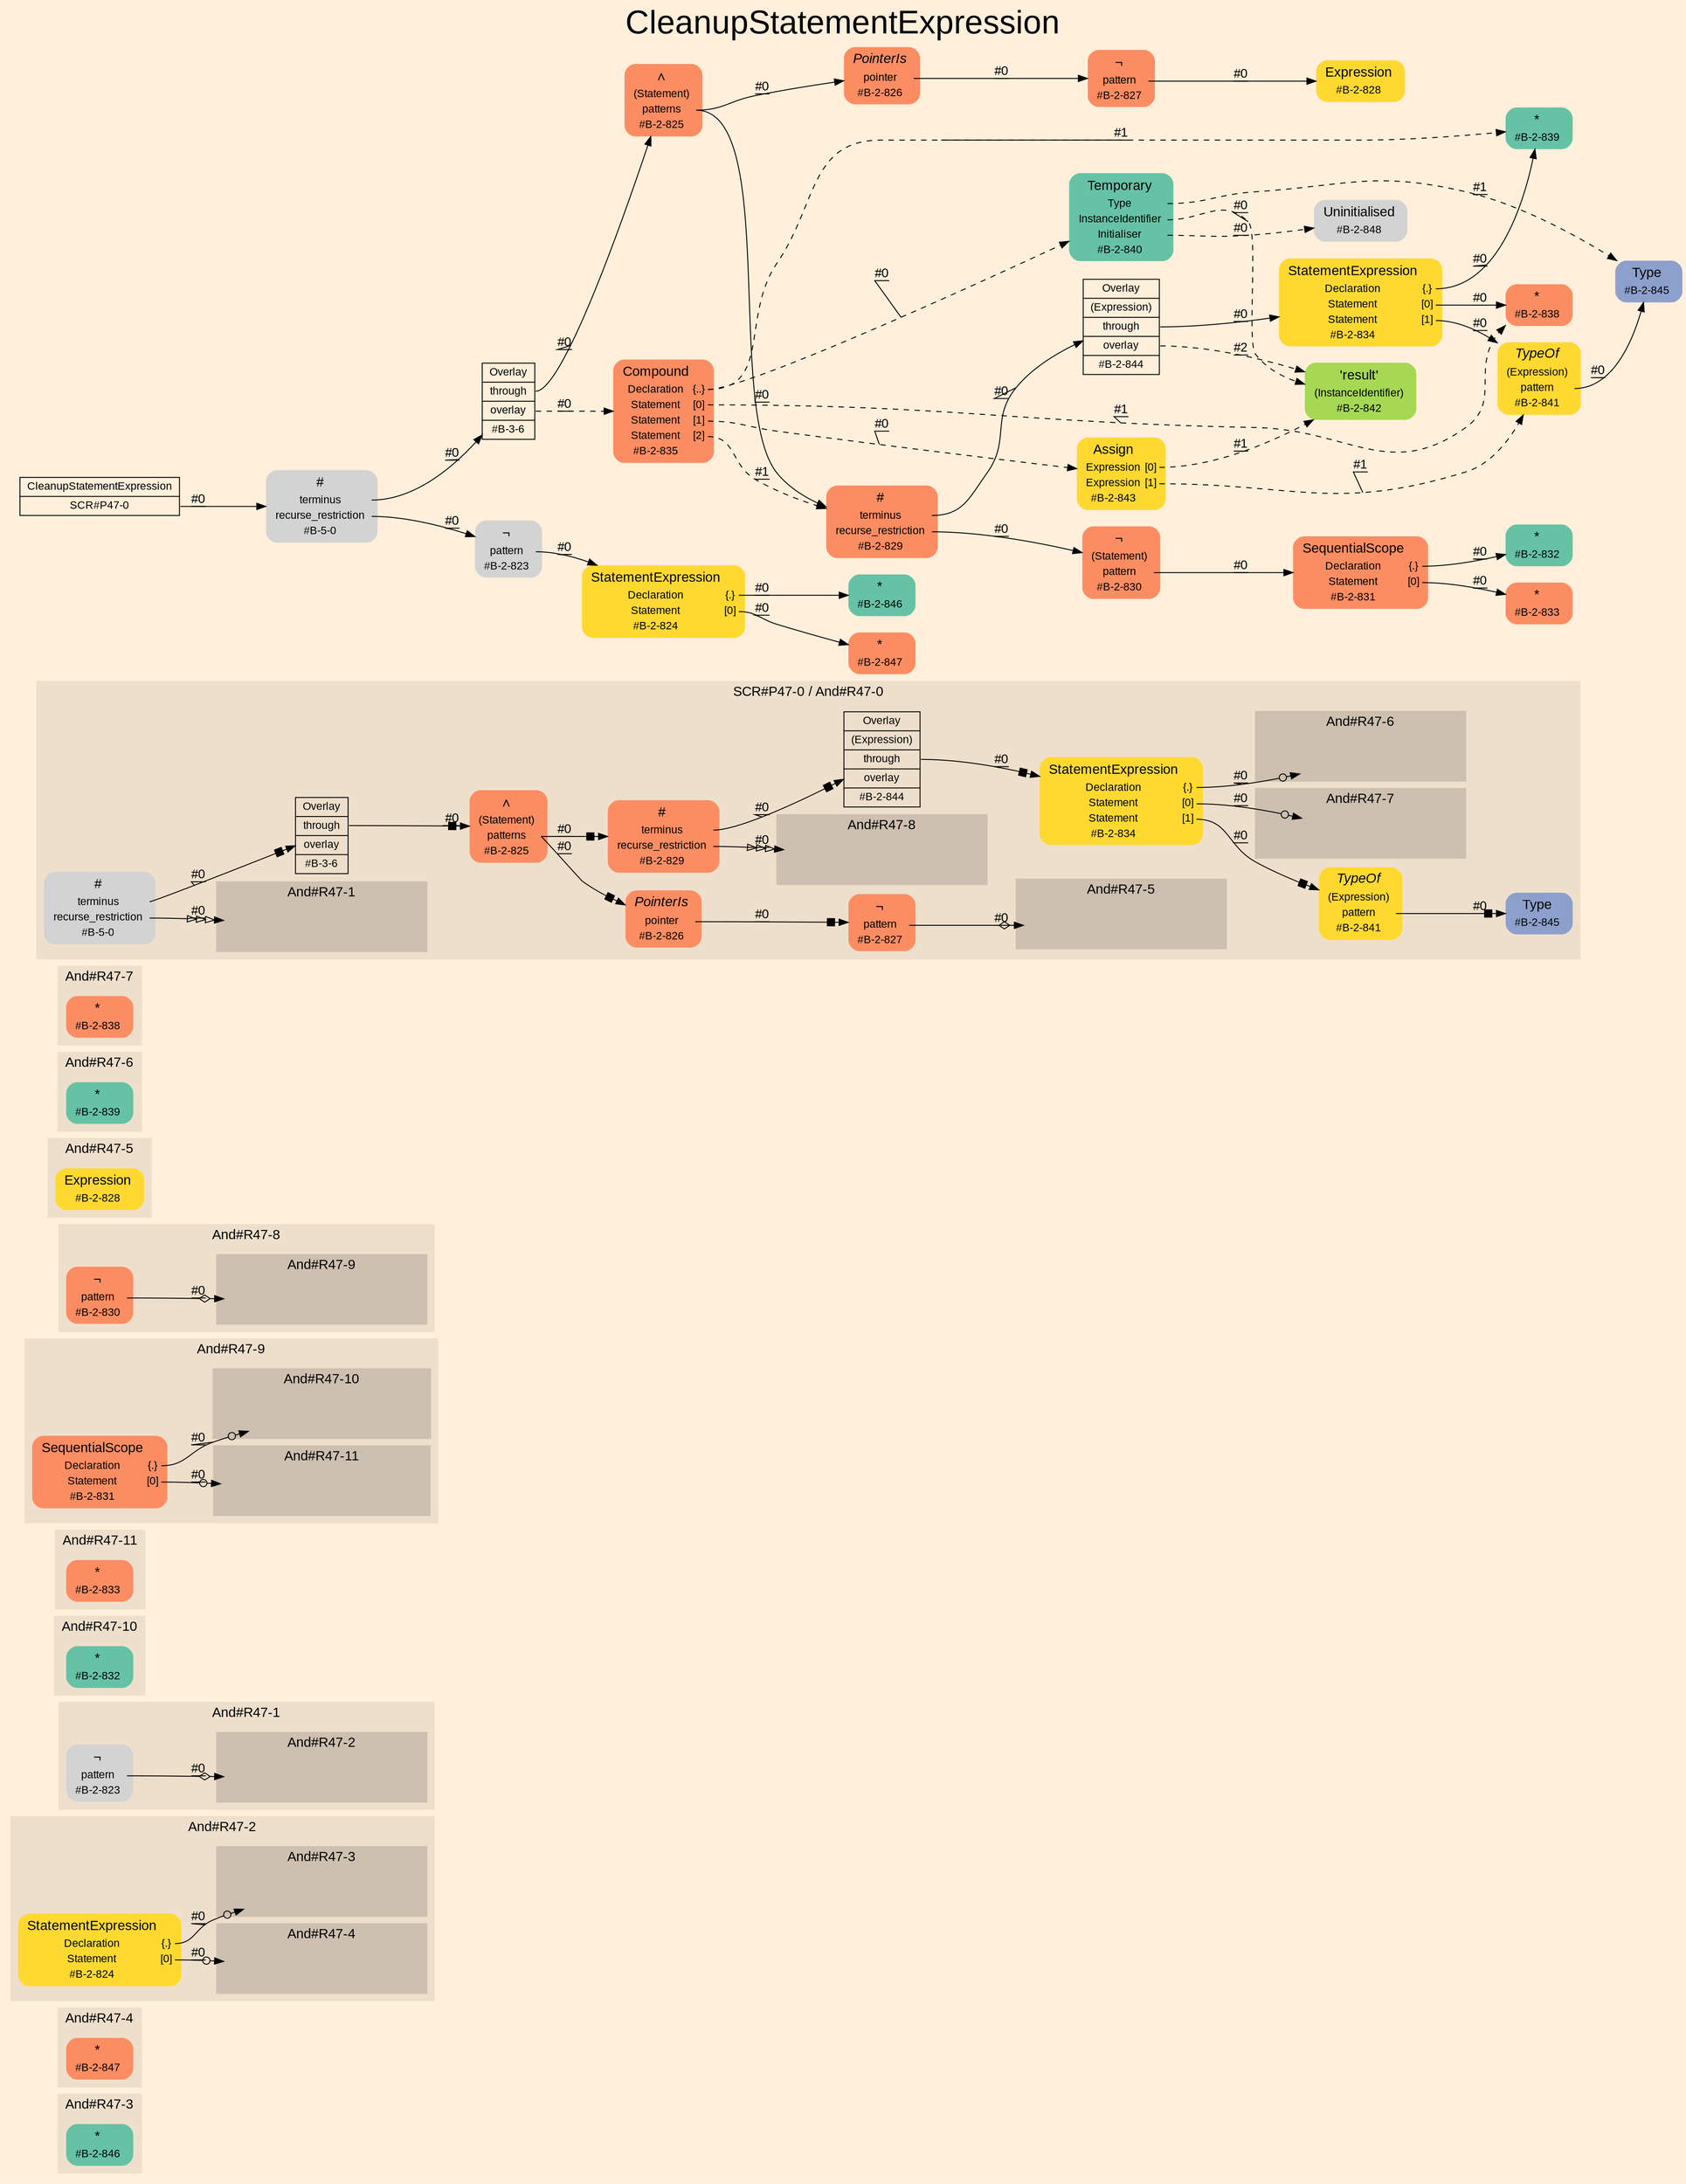 digraph "CleanupStatementExpression" {
label = "CleanupStatementExpression"
labelloc = t
fontsize = "36"
graph [
    rankdir = "LR"
    ranksep = 0.3
    bgcolor = antiquewhite1
    color = black
    fontcolor = black
    fontname = "Arial"
];
node [
    fontname = "Arial"
];
edge [
    fontname = "Arial"
];

// -------------------- figure And#R47-3 --------------------
// -------- region And#R47-3 ----------
subgraph "clusterAnd#R47-3" {
    label = "And#R47-3"
    style = "filled"
    color = antiquewhite2
    fontsize = "15"
    "And#R47-3/#B-2-846" [
        // -------- block And#R47-3/#B-2-846 ----------
        shape = "plaintext"
        fillcolor = "/set28/1"
        label = <<TABLE BORDER="0" CELLBORDER="0" CELLSPACING="0">
         <TR><TD><FONT POINT-SIZE="15.0">*</FONT></TD><TD></TD></TR>
         <TR><TD>#B-2-846</TD><TD PORT="port0"></TD></TR>
        </TABLE>>
        style = "rounded,filled"
        fontsize = "12"
    ];
    
}


// -------------------- figure And#R47-4 --------------------
// -------- region And#R47-4 ----------
subgraph "clusterAnd#R47-4" {
    label = "And#R47-4"
    style = "filled"
    color = antiquewhite2
    fontsize = "15"
    "And#R47-4/#B-2-847" [
        // -------- block And#R47-4/#B-2-847 ----------
        shape = "plaintext"
        fillcolor = "/set28/2"
        label = <<TABLE BORDER="0" CELLBORDER="0" CELLSPACING="0">
         <TR><TD><FONT POINT-SIZE="15.0">*</FONT></TD><TD></TD></TR>
         <TR><TD>#B-2-847</TD><TD PORT="port0"></TD></TR>
        </TABLE>>
        style = "rounded,filled"
        fontsize = "12"
    ];
    
}


// -------------------- figure And#R47-2 --------------------
// -------- region And#R47-2 ----------
subgraph "clusterAnd#R47-2" {
    label = "And#R47-2"
    style = "filled"
    color = antiquewhite2
    fontsize = "15"
    "And#R47-2/#B-2-824" [
        // -------- block And#R47-2/#B-2-824 ----------
        shape = "plaintext"
        fillcolor = "/set28/6"
        label = <<TABLE BORDER="0" CELLBORDER="0" CELLSPACING="0">
         <TR><TD><FONT POINT-SIZE="15.0">StatementExpression</FONT></TD><TD></TD></TR>
         <TR><TD>Declaration</TD><TD PORT="port0">{.}</TD></TR>
         <TR><TD>Statement</TD><TD PORT="port1">[0]</TD></TR>
         <TR><TD>#B-2-824</TD><TD PORT="port2"></TD></TR>
        </TABLE>>
        style = "rounded,filled"
        fontsize = "12"
    ];
    
    // -------- region And#R47-2/And#R47-3 ----------
    subgraph "clusterAnd#R47-2/And#R47-3" {
        label = "And#R47-3"
        style = "filled"
        color = antiquewhite3
        fontsize = "15"
        "And#R47-2/And#R47-3/#B-2-846" [
            // -------- block And#R47-2/And#R47-3/#B-2-846 ----------
            shape = none
            fillcolor = "/set28/1"
            style = "invisible"
        ];
        
    }
    
    // -------- region And#R47-2/And#R47-4 ----------
    subgraph "clusterAnd#R47-2/And#R47-4" {
        label = "And#R47-4"
        style = "filled"
        color = antiquewhite3
        fontsize = "15"
        "And#R47-2/And#R47-4/#B-2-847" [
            // -------- block And#R47-2/And#R47-4/#B-2-847 ----------
            shape = none
            fillcolor = "/set28/2"
            style = "invisible"
        ];
        
    }
    
}

"And#R47-2/#B-2-824":port0 -> "And#R47-2/And#R47-3/#B-2-846" [
    arrowhead="normalnoneodot"
    label = "#0"
    decorate = true
    color = black
    fontcolor = black
];

"And#R47-2/#B-2-824":port1 -> "And#R47-2/And#R47-4/#B-2-847" [
    arrowhead="normalnoneodot"
    label = "#0"
    decorate = true
    color = black
    fontcolor = black
];


// -------------------- figure And#R47-1 --------------------
// -------- region And#R47-1 ----------
subgraph "clusterAnd#R47-1" {
    label = "And#R47-1"
    style = "filled"
    color = antiquewhite2
    fontsize = "15"
    "And#R47-1/#B-2-823" [
        // -------- block And#R47-1/#B-2-823 ----------
        shape = "plaintext"
        label = <<TABLE BORDER="0" CELLBORDER="0" CELLSPACING="0">
         <TR><TD><FONT POINT-SIZE="15.0">¬</FONT></TD><TD></TD></TR>
         <TR><TD>pattern</TD><TD PORT="port0"></TD></TR>
         <TR><TD>#B-2-823</TD><TD PORT="port1"></TD></TR>
        </TABLE>>
        style = "rounded,filled"
        fontsize = "12"
    ];
    
    // -------- region And#R47-1/And#R47-2 ----------
    subgraph "clusterAnd#R47-1/And#R47-2" {
        label = "And#R47-2"
        style = "filled"
        color = antiquewhite3
        fontsize = "15"
        "And#R47-1/And#R47-2/#B-2-824" [
            // -------- block And#R47-1/And#R47-2/#B-2-824 ----------
            shape = none
            fillcolor = "/set28/6"
            style = "invisible"
        ];
        
    }
    
}

"And#R47-1/#B-2-823":port0 -> "And#R47-1/And#R47-2/#B-2-824" [
    arrowhead="normalnoneodiamond"
    label = "#0"
    decorate = true
    color = black
    fontcolor = black
];


// -------------------- figure And#R47-10 --------------------
// -------- region And#R47-10 ----------
subgraph "clusterAnd#R47-10" {
    label = "And#R47-10"
    style = "filled"
    color = antiquewhite2
    fontsize = "15"
    "And#R47-10/#B-2-832" [
        // -------- block And#R47-10/#B-2-832 ----------
        shape = "plaintext"
        fillcolor = "/set28/1"
        label = <<TABLE BORDER="0" CELLBORDER="0" CELLSPACING="0">
         <TR><TD><FONT POINT-SIZE="15.0">*</FONT></TD><TD></TD></TR>
         <TR><TD>#B-2-832</TD><TD PORT="port0"></TD></TR>
        </TABLE>>
        style = "rounded,filled"
        fontsize = "12"
    ];
    
}


// -------------------- figure And#R47-11 --------------------
// -------- region And#R47-11 ----------
subgraph "clusterAnd#R47-11" {
    label = "And#R47-11"
    style = "filled"
    color = antiquewhite2
    fontsize = "15"
    "And#R47-11/#B-2-833" [
        // -------- block And#R47-11/#B-2-833 ----------
        shape = "plaintext"
        fillcolor = "/set28/2"
        label = <<TABLE BORDER="0" CELLBORDER="0" CELLSPACING="0">
         <TR><TD><FONT POINT-SIZE="15.0">*</FONT></TD><TD></TD></TR>
         <TR><TD>#B-2-833</TD><TD PORT="port0"></TD></TR>
        </TABLE>>
        style = "rounded,filled"
        fontsize = "12"
    ];
    
}


// -------------------- figure And#R47-9 --------------------
// -------- region And#R47-9 ----------
subgraph "clusterAnd#R47-9" {
    label = "And#R47-9"
    style = "filled"
    color = antiquewhite2
    fontsize = "15"
    "And#R47-9/#B-2-831" [
        // -------- block And#R47-9/#B-2-831 ----------
        shape = "plaintext"
        fillcolor = "/set28/2"
        label = <<TABLE BORDER="0" CELLBORDER="0" CELLSPACING="0">
         <TR><TD><FONT POINT-SIZE="15.0">SequentialScope</FONT></TD><TD></TD></TR>
         <TR><TD>Declaration</TD><TD PORT="port0">{.}</TD></TR>
         <TR><TD>Statement</TD><TD PORT="port1">[0]</TD></TR>
         <TR><TD>#B-2-831</TD><TD PORT="port2"></TD></TR>
        </TABLE>>
        style = "rounded,filled"
        fontsize = "12"
    ];
    
    // -------- region And#R47-9/And#R47-10 ----------
    subgraph "clusterAnd#R47-9/And#R47-10" {
        label = "And#R47-10"
        style = "filled"
        color = antiquewhite3
        fontsize = "15"
        "And#R47-9/And#R47-10/#B-2-832" [
            // -------- block And#R47-9/And#R47-10/#B-2-832 ----------
            shape = none
            fillcolor = "/set28/1"
            style = "invisible"
        ];
        
    }
    
    // -------- region And#R47-9/And#R47-11 ----------
    subgraph "clusterAnd#R47-9/And#R47-11" {
        label = "And#R47-11"
        style = "filled"
        color = antiquewhite3
        fontsize = "15"
        "And#R47-9/And#R47-11/#B-2-833" [
            // -------- block And#R47-9/And#R47-11/#B-2-833 ----------
            shape = none
            fillcolor = "/set28/2"
            style = "invisible"
        ];
        
    }
    
}

"And#R47-9/#B-2-831":port0 -> "And#R47-9/And#R47-10/#B-2-832" [
    arrowhead="normalnoneodot"
    label = "#0"
    decorate = true
    color = black
    fontcolor = black
];

"And#R47-9/#B-2-831":port1 -> "And#R47-9/And#R47-11/#B-2-833" [
    arrowhead="normalnoneodot"
    label = "#0"
    decorate = true
    color = black
    fontcolor = black
];


// -------------------- figure And#R47-8 --------------------
// -------- region And#R47-8 ----------
subgraph "clusterAnd#R47-8" {
    label = "And#R47-8"
    style = "filled"
    color = antiquewhite2
    fontsize = "15"
    "And#R47-8/#B-2-830" [
        // -------- block And#R47-8/#B-2-830 ----------
        shape = "plaintext"
        fillcolor = "/set28/2"
        label = <<TABLE BORDER="0" CELLBORDER="0" CELLSPACING="0">
         <TR><TD><FONT POINT-SIZE="15.0">¬</FONT></TD><TD></TD></TR>
         <TR><TD>pattern</TD><TD PORT="port0"></TD></TR>
         <TR><TD>#B-2-830</TD><TD PORT="port1"></TD></TR>
        </TABLE>>
        style = "rounded,filled"
        fontsize = "12"
    ];
    
    // -------- region And#R47-8/And#R47-9 ----------
    subgraph "clusterAnd#R47-8/And#R47-9" {
        label = "And#R47-9"
        style = "filled"
        color = antiquewhite3
        fontsize = "15"
        "And#R47-8/And#R47-9/#B-2-831" [
            // -------- block And#R47-8/And#R47-9/#B-2-831 ----------
            shape = none
            fillcolor = "/set28/2"
            style = "invisible"
        ];
        
    }
    
}

"And#R47-8/#B-2-830":port0 -> "And#R47-8/And#R47-9/#B-2-831" [
    arrowhead="normalnoneodiamond"
    label = "#0"
    decorate = true
    color = black
    fontcolor = black
];


// -------------------- figure And#R47-5 --------------------
// -------- region And#R47-5 ----------
subgraph "clusterAnd#R47-5" {
    label = "And#R47-5"
    style = "filled"
    color = antiquewhite2
    fontsize = "15"
    "And#R47-5/#B-2-828" [
        // -------- block And#R47-5/#B-2-828 ----------
        shape = "plaintext"
        fillcolor = "/set28/6"
        label = <<TABLE BORDER="0" CELLBORDER="0" CELLSPACING="0">
         <TR><TD><FONT POINT-SIZE="15.0">Expression</FONT></TD><TD></TD></TR>
         <TR><TD>#B-2-828</TD><TD PORT="port0"></TD></TR>
        </TABLE>>
        style = "rounded,filled"
        fontsize = "12"
    ];
    
}


// -------------------- figure And#R47-6 --------------------
// -------- region And#R47-6 ----------
subgraph "clusterAnd#R47-6" {
    label = "And#R47-6"
    style = "filled"
    color = antiquewhite2
    fontsize = "15"
    "And#R47-6/#B-2-839" [
        // -------- block And#R47-6/#B-2-839 ----------
        shape = "plaintext"
        fillcolor = "/set28/1"
        label = <<TABLE BORDER="0" CELLBORDER="0" CELLSPACING="0">
         <TR><TD><FONT POINT-SIZE="15.0">*</FONT></TD><TD></TD></TR>
         <TR><TD>#B-2-839</TD><TD PORT="port0"></TD></TR>
        </TABLE>>
        style = "rounded,filled"
        fontsize = "12"
    ];
    
}


// -------------------- figure And#R47-7 --------------------
// -------- region And#R47-7 ----------
subgraph "clusterAnd#R47-7" {
    label = "And#R47-7"
    style = "filled"
    color = antiquewhite2
    fontsize = "15"
    "And#R47-7/#B-2-838" [
        // -------- block And#R47-7/#B-2-838 ----------
        shape = "plaintext"
        fillcolor = "/set28/2"
        label = <<TABLE BORDER="0" CELLBORDER="0" CELLSPACING="0">
         <TR><TD><FONT POINT-SIZE="15.0">*</FONT></TD><TD></TD></TR>
         <TR><TD>#B-2-838</TD><TD PORT="port0"></TD></TR>
        </TABLE>>
        style = "rounded,filled"
        fontsize = "12"
    ];
    
}


// -------------------- figure And#R47-0 --------------------
// -------- region And#R47-0 ----------
subgraph "clusterAnd#R47-0" {
    label = "SCR#P47-0 / And#R47-0"
    style = "filled"
    color = antiquewhite2
    fontsize = "15"
    "And#R47-0/#B-5-0" [
        // -------- block And#R47-0/#B-5-0 ----------
        shape = "plaintext"
        label = <<TABLE BORDER="0" CELLBORDER="0" CELLSPACING="0">
         <TR><TD><FONT POINT-SIZE="15.0">#</FONT></TD><TD></TD></TR>
         <TR><TD>terminus</TD><TD PORT="port0"></TD></TR>
         <TR><TD>recurse_restriction</TD><TD PORT="port1"></TD></TR>
         <TR><TD>#B-5-0</TD><TD PORT="port2"></TD></TR>
        </TABLE>>
        style = "rounded,filled"
        fontsize = "12"
    ];
    
    "And#R47-0/#B-3-6" [
        // -------- block And#R47-0/#B-3-6 ----------
        shape = "record"
        fillcolor = antiquewhite2
        label = "<fixed> Overlay | <port0> through | <port1> overlay | <port2> #B-3-6"
        style = "filled"
        fontsize = "12"
        color = black
        fontcolor = black
    ];
    
    "And#R47-0/#B-2-825" [
        // -------- block And#R47-0/#B-2-825 ----------
        shape = "plaintext"
        fillcolor = "/set28/2"
        label = <<TABLE BORDER="0" CELLBORDER="0" CELLSPACING="0">
         <TR><TD><FONT POINT-SIZE="15.0">∧</FONT></TD><TD></TD></TR>
         <TR><TD>(Statement)</TD><TD PORT="port0"></TD></TR>
         <TR><TD>patterns</TD><TD PORT="port1"></TD></TR>
         <TR><TD>#B-2-825</TD><TD PORT="port2"></TD></TR>
        </TABLE>>
        style = "rounded,filled"
        fontsize = "12"
    ];
    
    "And#R47-0/#B-2-826" [
        // -------- block And#R47-0/#B-2-826 ----------
        shape = "plaintext"
        fillcolor = "/set28/2"
        label = <<TABLE BORDER="0" CELLBORDER="0" CELLSPACING="0">
         <TR><TD><FONT POINT-SIZE="15.0"><I>PointerIs</I></FONT></TD><TD></TD></TR>
         <TR><TD>pointer</TD><TD PORT="port0"></TD></TR>
         <TR><TD>#B-2-826</TD><TD PORT="port1"></TD></TR>
        </TABLE>>
        style = "rounded,filled"
        fontsize = "12"
    ];
    
    "And#R47-0/#B-2-827" [
        // -------- block And#R47-0/#B-2-827 ----------
        shape = "plaintext"
        fillcolor = "/set28/2"
        label = <<TABLE BORDER="0" CELLBORDER="0" CELLSPACING="0">
         <TR><TD><FONT POINT-SIZE="15.0">¬</FONT></TD><TD></TD></TR>
         <TR><TD>pattern</TD><TD PORT="port0"></TD></TR>
         <TR><TD>#B-2-827</TD><TD PORT="port1"></TD></TR>
        </TABLE>>
        style = "rounded,filled"
        fontsize = "12"
    ];
    
    "And#R47-0/#B-2-829" [
        // -------- block And#R47-0/#B-2-829 ----------
        shape = "plaintext"
        fillcolor = "/set28/2"
        label = <<TABLE BORDER="0" CELLBORDER="0" CELLSPACING="0">
         <TR><TD><FONT POINT-SIZE="15.0">#</FONT></TD><TD></TD></TR>
         <TR><TD>terminus</TD><TD PORT="port0"></TD></TR>
         <TR><TD>recurse_restriction</TD><TD PORT="port1"></TD></TR>
         <TR><TD>#B-2-829</TD><TD PORT="port2"></TD></TR>
        </TABLE>>
        style = "rounded,filled"
        fontsize = "12"
    ];
    
    "And#R47-0/#B-2-834" [
        // -------- block And#R47-0/#B-2-834 ----------
        shape = "plaintext"
        fillcolor = "/set28/6"
        label = <<TABLE BORDER="0" CELLBORDER="0" CELLSPACING="0">
         <TR><TD><FONT POINT-SIZE="15.0">StatementExpression</FONT></TD><TD></TD></TR>
         <TR><TD>Declaration</TD><TD PORT="port0">{.}</TD></TR>
         <TR><TD>Statement</TD><TD PORT="port1">[0]</TD></TR>
         <TR><TD>Statement</TD><TD PORT="port2">[1]</TD></TR>
         <TR><TD>#B-2-834</TD><TD PORT="port3"></TD></TR>
        </TABLE>>
        style = "rounded,filled"
        fontsize = "12"
    ];
    
    "And#R47-0/#B-2-841" [
        // -------- block And#R47-0/#B-2-841 ----------
        shape = "plaintext"
        fillcolor = "/set28/6"
        label = <<TABLE BORDER="0" CELLBORDER="0" CELLSPACING="0">
         <TR><TD><FONT POINT-SIZE="15.0"><I>TypeOf</I></FONT></TD><TD></TD></TR>
         <TR><TD>(Expression)</TD><TD PORT="port0"></TD></TR>
         <TR><TD>pattern</TD><TD PORT="port1"></TD></TR>
         <TR><TD>#B-2-841</TD><TD PORT="port2"></TD></TR>
        </TABLE>>
        style = "rounded,filled"
        fontsize = "12"
    ];
    
    "And#R47-0/#B-2-844" [
        // -------- block And#R47-0/#B-2-844 ----------
        shape = "record"
        fillcolor = antiquewhite2
        label = "<fixed> Overlay | <port0> (Expression) | <port1> through | <port2> overlay | <port3> #B-2-844"
        style = "filled"
        fontsize = "12"
        color = black
        fontcolor = black
    ];
    
    "And#R47-0/#B-2-845" [
        // -------- block And#R47-0/#B-2-845 ----------
        shape = "plaintext"
        fillcolor = "/set28/3"
        label = <<TABLE BORDER="0" CELLBORDER="0" CELLSPACING="0">
         <TR><TD><FONT POINT-SIZE="15.0">Type</FONT></TD><TD></TD></TR>
         <TR><TD>#B-2-845</TD><TD PORT="port0"></TD></TR>
        </TABLE>>
        style = "rounded,filled"
        fontsize = "12"
    ];
    
    // -------- region And#R47-0/And#R47-1 ----------
    subgraph "clusterAnd#R47-0/And#R47-1" {
        label = "And#R47-1"
        style = "filled"
        color = antiquewhite3
        fontsize = "15"
        "And#R47-0/And#R47-1/#B-2-823" [
            // -------- block And#R47-0/And#R47-1/#B-2-823 ----------
            shape = none
            style = "invisible"
        ];
        
    }
    
    // -------- region And#R47-0/And#R47-5 ----------
    subgraph "clusterAnd#R47-0/And#R47-5" {
        label = "And#R47-5"
        style = "filled"
        color = antiquewhite3
        fontsize = "15"
        "And#R47-0/And#R47-5/#B-2-828" [
            // -------- block And#R47-0/And#R47-5/#B-2-828 ----------
            shape = none
            fillcolor = "/set28/6"
            style = "invisible"
        ];
        
    }
    
    // -------- region And#R47-0/And#R47-6 ----------
    subgraph "clusterAnd#R47-0/And#R47-6" {
        label = "And#R47-6"
        style = "filled"
        color = antiquewhite3
        fontsize = "15"
        "And#R47-0/And#R47-6/#B-2-839" [
            // -------- block And#R47-0/And#R47-6/#B-2-839 ----------
            shape = none
            fillcolor = "/set28/1"
            style = "invisible"
        ];
        
    }
    
    // -------- region And#R47-0/And#R47-7 ----------
    subgraph "clusterAnd#R47-0/And#R47-7" {
        label = "And#R47-7"
        style = "filled"
        color = antiquewhite3
        fontsize = "15"
        "And#R47-0/And#R47-7/#B-2-838" [
            // -------- block And#R47-0/And#R47-7/#B-2-838 ----------
            shape = none
            fillcolor = "/set28/2"
            style = "invisible"
        ];
        
    }
    
    // -------- region And#R47-0/And#R47-8 ----------
    subgraph "clusterAnd#R47-0/And#R47-8" {
        label = "And#R47-8"
        style = "filled"
        color = antiquewhite3
        fontsize = "15"
        "And#R47-0/And#R47-8/#B-2-830" [
            // -------- block And#R47-0/And#R47-8/#B-2-830 ----------
            shape = none
            fillcolor = "/set28/2"
            style = "invisible"
        ];
        
    }
    
}

"And#R47-0/#B-5-0":port0 -> "And#R47-0/#B-3-6" [
    arrowhead="normalnonebox"
    label = "#0"
    decorate = true
    color = black
    fontcolor = black
];

"And#R47-0/#B-5-0":port1 -> "And#R47-0/And#R47-1/#B-2-823" [
    arrowhead="normalonormalonormalonormal"
    label = "#0"
    decorate = true
    color = black
    fontcolor = black
];

"And#R47-0/#B-3-6":port0 -> "And#R47-0/#B-2-825" [
    arrowhead="normalnonebox"
    label = "#0"
    decorate = true
    color = black
    fontcolor = black
];

"And#R47-0/#B-2-825":port1 -> "And#R47-0/#B-2-829" [
    arrowhead="normalnonebox"
    label = "#0"
    decorate = true
    color = black
    fontcolor = black
];

"And#R47-0/#B-2-825":port1 -> "And#R47-0/#B-2-826" [
    arrowhead="normalnonebox"
    label = "#0"
    decorate = true
    color = black
    fontcolor = black
];

"And#R47-0/#B-2-826":port0 -> "And#R47-0/#B-2-827" [
    arrowhead="normalnonebox"
    label = "#0"
    decorate = true
    color = black
    fontcolor = black
];

"And#R47-0/#B-2-827":port0 -> "And#R47-0/And#R47-5/#B-2-828" [
    arrowhead="normalnoneodiamond"
    label = "#0"
    decorate = true
    color = black
    fontcolor = black
];

"And#R47-0/#B-2-829":port0 -> "And#R47-0/#B-2-844" [
    arrowhead="normalnonebox"
    label = "#0"
    decorate = true
    color = black
    fontcolor = black
];

"And#R47-0/#B-2-829":port1 -> "And#R47-0/And#R47-8/#B-2-830" [
    arrowhead="normalonormalonormalonormal"
    label = "#0"
    decorate = true
    color = black
    fontcolor = black
];

"And#R47-0/#B-2-834":port0 -> "And#R47-0/And#R47-6/#B-2-839" [
    arrowhead="normalnoneodot"
    label = "#0"
    decorate = true
    color = black
    fontcolor = black
];

"And#R47-0/#B-2-834":port1 -> "And#R47-0/And#R47-7/#B-2-838" [
    arrowhead="normalnoneodot"
    label = "#0"
    decorate = true
    color = black
    fontcolor = black
];

"And#R47-0/#B-2-834":port2 -> "And#R47-0/#B-2-841" [
    arrowhead="normalnonebox"
    label = "#0"
    decorate = true
    color = black
    fontcolor = black
];

"And#R47-0/#B-2-841":port1 -> "And#R47-0/#B-2-845" [
    arrowhead="normalnonebox"
    label = "#0"
    decorate = true
    color = black
    fontcolor = black
];

"And#R47-0/#B-2-844":port1 -> "And#R47-0/#B-2-834" [
    arrowhead="normalnonebox"
    label = "#0"
    decorate = true
    color = black
    fontcolor = black
];


// -------------------- transformation figure --------------------
"CR#P47-0" [
    // -------- block CR#P47-0 ----------
    shape = "record"
    fillcolor = antiquewhite1
    label = "<fixed> CleanupStatementExpression | <port0> SCR#P47-0"
    style = "filled"
    fontsize = "12"
    color = black
    fontcolor = black
];

"#B-5-0" [
    // -------- block #B-5-0 ----------
    shape = "plaintext"
    label = <<TABLE BORDER="0" CELLBORDER="0" CELLSPACING="0">
     <TR><TD><FONT POINT-SIZE="15.0">#</FONT></TD><TD></TD></TR>
     <TR><TD>terminus</TD><TD PORT="port0"></TD></TR>
     <TR><TD>recurse_restriction</TD><TD PORT="port1"></TD></TR>
     <TR><TD>#B-5-0</TD><TD PORT="port2"></TD></TR>
    </TABLE>>
    style = "rounded,filled"
    fontsize = "12"
];

"#B-3-6" [
    // -------- block #B-3-6 ----------
    shape = "record"
    fillcolor = antiquewhite1
    label = "<fixed> Overlay | <port0> through | <port1> overlay | <port2> #B-3-6"
    style = "filled"
    fontsize = "12"
    color = black
    fontcolor = black
];

"#B-2-825" [
    // -------- block #B-2-825 ----------
    shape = "plaintext"
    fillcolor = "/set28/2"
    label = <<TABLE BORDER="0" CELLBORDER="0" CELLSPACING="0">
     <TR><TD><FONT POINT-SIZE="15.0">∧</FONT></TD><TD></TD></TR>
     <TR><TD>(Statement)</TD><TD PORT="port0"></TD></TR>
     <TR><TD>patterns</TD><TD PORT="port1"></TD></TR>
     <TR><TD>#B-2-825</TD><TD PORT="port2"></TD></TR>
    </TABLE>>
    style = "rounded,filled"
    fontsize = "12"
];

"#B-2-829" [
    // -------- block #B-2-829 ----------
    shape = "plaintext"
    fillcolor = "/set28/2"
    label = <<TABLE BORDER="0" CELLBORDER="0" CELLSPACING="0">
     <TR><TD><FONT POINT-SIZE="15.0">#</FONT></TD><TD></TD></TR>
     <TR><TD>terminus</TD><TD PORT="port0"></TD></TR>
     <TR><TD>recurse_restriction</TD><TD PORT="port1"></TD></TR>
     <TR><TD>#B-2-829</TD><TD PORT="port2"></TD></TR>
    </TABLE>>
    style = "rounded,filled"
    fontsize = "12"
];

"#B-2-844" [
    // -------- block #B-2-844 ----------
    shape = "record"
    fillcolor = antiquewhite1
    label = "<fixed> Overlay | <port0> (Expression) | <port1> through | <port2> overlay | <port3> #B-2-844"
    style = "filled"
    fontsize = "12"
    color = black
    fontcolor = black
];

"#B-2-834" [
    // -------- block #B-2-834 ----------
    shape = "plaintext"
    fillcolor = "/set28/6"
    label = <<TABLE BORDER="0" CELLBORDER="0" CELLSPACING="0">
     <TR><TD><FONT POINT-SIZE="15.0">StatementExpression</FONT></TD><TD></TD></TR>
     <TR><TD>Declaration</TD><TD PORT="port0">{.}</TD></TR>
     <TR><TD>Statement</TD><TD PORT="port1">[0]</TD></TR>
     <TR><TD>Statement</TD><TD PORT="port2">[1]</TD></TR>
     <TR><TD>#B-2-834</TD><TD PORT="port3"></TD></TR>
    </TABLE>>
    style = "rounded,filled"
    fontsize = "12"
];

"#B-2-839" [
    // -------- block #B-2-839 ----------
    shape = "plaintext"
    fillcolor = "/set28/1"
    label = <<TABLE BORDER="0" CELLBORDER="0" CELLSPACING="0">
     <TR><TD><FONT POINT-SIZE="15.0">*</FONT></TD><TD></TD></TR>
     <TR><TD>#B-2-839</TD><TD PORT="port0"></TD></TR>
    </TABLE>>
    style = "rounded,filled"
    fontsize = "12"
];

"#B-2-838" [
    // -------- block #B-2-838 ----------
    shape = "plaintext"
    fillcolor = "/set28/2"
    label = <<TABLE BORDER="0" CELLBORDER="0" CELLSPACING="0">
     <TR><TD><FONT POINT-SIZE="15.0">*</FONT></TD><TD></TD></TR>
     <TR><TD>#B-2-838</TD><TD PORT="port0"></TD></TR>
    </TABLE>>
    style = "rounded,filled"
    fontsize = "12"
];

"#B-2-841" [
    // -------- block #B-2-841 ----------
    shape = "plaintext"
    fillcolor = "/set28/6"
    label = <<TABLE BORDER="0" CELLBORDER="0" CELLSPACING="0">
     <TR><TD><FONT POINT-SIZE="15.0"><I>TypeOf</I></FONT></TD><TD></TD></TR>
     <TR><TD>(Expression)</TD><TD PORT="port0"></TD></TR>
     <TR><TD>pattern</TD><TD PORT="port1"></TD></TR>
     <TR><TD>#B-2-841</TD><TD PORT="port2"></TD></TR>
    </TABLE>>
    style = "rounded,filled"
    fontsize = "12"
];

"#B-2-845" [
    // -------- block #B-2-845 ----------
    shape = "plaintext"
    fillcolor = "/set28/3"
    label = <<TABLE BORDER="0" CELLBORDER="0" CELLSPACING="0">
     <TR><TD><FONT POINT-SIZE="15.0">Type</FONT></TD><TD></TD></TR>
     <TR><TD>#B-2-845</TD><TD PORT="port0"></TD></TR>
    </TABLE>>
    style = "rounded,filled"
    fontsize = "12"
];

"#B-2-842" [
    // -------- block #B-2-842 ----------
    shape = "plaintext"
    fillcolor = "/set28/5"
    label = <<TABLE BORDER="0" CELLBORDER="0" CELLSPACING="0">
     <TR><TD><FONT POINT-SIZE="15.0">'result'</FONT></TD><TD></TD></TR>
     <TR><TD>(InstanceIdentifier)</TD><TD PORT="port0"></TD></TR>
     <TR><TD>#B-2-842</TD><TD PORT="port1"></TD></TR>
    </TABLE>>
    style = "rounded,filled"
    fontsize = "12"
];

"#B-2-830" [
    // -------- block #B-2-830 ----------
    shape = "plaintext"
    fillcolor = "/set28/2"
    label = <<TABLE BORDER="0" CELLBORDER="0" CELLSPACING="0">
     <TR><TD><FONT POINT-SIZE="15.0">¬</FONT></TD><TD></TD></TR>
     <TR><TD>(Statement)</TD><TD PORT="port0"></TD></TR>
     <TR><TD>pattern</TD><TD PORT="port1"></TD></TR>
     <TR><TD>#B-2-830</TD><TD PORT="port2"></TD></TR>
    </TABLE>>
    style = "rounded,filled"
    fontsize = "12"
];

"#B-2-831" [
    // -------- block #B-2-831 ----------
    shape = "plaintext"
    fillcolor = "/set28/2"
    label = <<TABLE BORDER="0" CELLBORDER="0" CELLSPACING="0">
     <TR><TD><FONT POINT-SIZE="15.0">SequentialScope</FONT></TD><TD></TD></TR>
     <TR><TD>Declaration</TD><TD PORT="port0">{.}</TD></TR>
     <TR><TD>Statement</TD><TD PORT="port1">[0]</TD></TR>
     <TR><TD>#B-2-831</TD><TD PORT="port2"></TD></TR>
    </TABLE>>
    style = "rounded,filled"
    fontsize = "12"
];

"#B-2-832" [
    // -------- block #B-2-832 ----------
    shape = "plaintext"
    fillcolor = "/set28/1"
    label = <<TABLE BORDER="0" CELLBORDER="0" CELLSPACING="0">
     <TR><TD><FONT POINT-SIZE="15.0">*</FONT></TD><TD></TD></TR>
     <TR><TD>#B-2-832</TD><TD PORT="port0"></TD></TR>
    </TABLE>>
    style = "rounded,filled"
    fontsize = "12"
];

"#B-2-833" [
    // -------- block #B-2-833 ----------
    shape = "plaintext"
    fillcolor = "/set28/2"
    label = <<TABLE BORDER="0" CELLBORDER="0" CELLSPACING="0">
     <TR><TD><FONT POINT-SIZE="15.0">*</FONT></TD><TD></TD></TR>
     <TR><TD>#B-2-833</TD><TD PORT="port0"></TD></TR>
    </TABLE>>
    style = "rounded,filled"
    fontsize = "12"
];

"#B-2-826" [
    // -------- block #B-2-826 ----------
    shape = "plaintext"
    fillcolor = "/set28/2"
    label = <<TABLE BORDER="0" CELLBORDER="0" CELLSPACING="0">
     <TR><TD><FONT POINT-SIZE="15.0"><I>PointerIs</I></FONT></TD><TD></TD></TR>
     <TR><TD>pointer</TD><TD PORT="port0"></TD></TR>
     <TR><TD>#B-2-826</TD><TD PORT="port1"></TD></TR>
    </TABLE>>
    style = "rounded,filled"
    fontsize = "12"
];

"#B-2-827" [
    // -------- block #B-2-827 ----------
    shape = "plaintext"
    fillcolor = "/set28/2"
    label = <<TABLE BORDER="0" CELLBORDER="0" CELLSPACING="0">
     <TR><TD><FONT POINT-SIZE="15.0">¬</FONT></TD><TD></TD></TR>
     <TR><TD>pattern</TD><TD PORT="port0"></TD></TR>
     <TR><TD>#B-2-827</TD><TD PORT="port1"></TD></TR>
    </TABLE>>
    style = "rounded,filled"
    fontsize = "12"
];

"#B-2-828" [
    // -------- block #B-2-828 ----------
    shape = "plaintext"
    fillcolor = "/set28/6"
    label = <<TABLE BORDER="0" CELLBORDER="0" CELLSPACING="0">
     <TR><TD><FONT POINT-SIZE="15.0">Expression</FONT></TD><TD></TD></TR>
     <TR><TD>#B-2-828</TD><TD PORT="port0"></TD></TR>
    </TABLE>>
    style = "rounded,filled"
    fontsize = "12"
];

"#B-2-835" [
    // -------- block #B-2-835 ----------
    shape = "plaintext"
    fillcolor = "/set28/2"
    label = <<TABLE BORDER="0" CELLBORDER="0" CELLSPACING="0">
     <TR><TD><FONT POINT-SIZE="15.0">Compound</FONT></TD><TD></TD></TR>
     <TR><TD>Declaration</TD><TD PORT="port0">{..}</TD></TR>
     <TR><TD>Statement</TD><TD PORT="port1">[0]</TD></TR>
     <TR><TD>Statement</TD><TD PORT="port2">[1]</TD></TR>
     <TR><TD>Statement</TD><TD PORT="port3">[2]</TD></TR>
     <TR><TD>#B-2-835</TD><TD PORT="port4"></TD></TR>
    </TABLE>>
    style = "rounded,filled"
    fontsize = "12"
];

"#B-2-840" [
    // -------- block #B-2-840 ----------
    shape = "plaintext"
    fillcolor = "/set28/1"
    label = <<TABLE BORDER="0" CELLBORDER="0" CELLSPACING="0">
     <TR><TD><FONT POINT-SIZE="15.0">Temporary</FONT></TD><TD></TD></TR>
     <TR><TD>Type</TD><TD PORT="port0"></TD></TR>
     <TR><TD>InstanceIdentifier</TD><TD PORT="port1"></TD></TR>
     <TR><TD>Initialiser</TD><TD PORT="port2"></TD></TR>
     <TR><TD>#B-2-840</TD><TD PORT="port3"></TD></TR>
    </TABLE>>
    style = "rounded,filled"
    fontsize = "12"
];

"#B-2-848" [
    // -------- block #B-2-848 ----------
    shape = "plaintext"
    label = <<TABLE BORDER="0" CELLBORDER="0" CELLSPACING="0">
     <TR><TD><FONT POINT-SIZE="15.0">Uninitialised</FONT></TD><TD></TD></TR>
     <TR><TD>#B-2-848</TD><TD PORT="port0"></TD></TR>
    </TABLE>>
    style = "rounded,filled"
    fontsize = "12"
];

"#B-2-843" [
    // -------- block #B-2-843 ----------
    shape = "plaintext"
    fillcolor = "/set28/6"
    label = <<TABLE BORDER="0" CELLBORDER="0" CELLSPACING="0">
     <TR><TD><FONT POINT-SIZE="15.0">Assign</FONT></TD><TD></TD></TR>
     <TR><TD>Expression</TD><TD PORT="port0">[0]</TD></TR>
     <TR><TD>Expression</TD><TD PORT="port1">[1]</TD></TR>
     <TR><TD>#B-2-843</TD><TD PORT="port2"></TD></TR>
    </TABLE>>
    style = "rounded,filled"
    fontsize = "12"
];

"#B-2-823" [
    // -------- block #B-2-823 ----------
    shape = "plaintext"
    label = <<TABLE BORDER="0" CELLBORDER="0" CELLSPACING="0">
     <TR><TD><FONT POINT-SIZE="15.0">¬</FONT></TD><TD></TD></TR>
     <TR><TD>pattern</TD><TD PORT="port0"></TD></TR>
     <TR><TD>#B-2-823</TD><TD PORT="port1"></TD></TR>
    </TABLE>>
    style = "rounded,filled"
    fontsize = "12"
];

"#B-2-824" [
    // -------- block #B-2-824 ----------
    shape = "plaintext"
    fillcolor = "/set28/6"
    label = <<TABLE BORDER="0" CELLBORDER="0" CELLSPACING="0">
     <TR><TD><FONT POINT-SIZE="15.0">StatementExpression</FONT></TD><TD></TD></TR>
     <TR><TD>Declaration</TD><TD PORT="port0">{.}</TD></TR>
     <TR><TD>Statement</TD><TD PORT="port1">[0]</TD></TR>
     <TR><TD>#B-2-824</TD><TD PORT="port2"></TD></TR>
    </TABLE>>
    style = "rounded,filled"
    fontsize = "12"
];

"#B-2-846" [
    // -------- block #B-2-846 ----------
    shape = "plaintext"
    fillcolor = "/set28/1"
    label = <<TABLE BORDER="0" CELLBORDER="0" CELLSPACING="0">
     <TR><TD><FONT POINT-SIZE="15.0">*</FONT></TD><TD></TD></TR>
     <TR><TD>#B-2-846</TD><TD PORT="port0"></TD></TR>
    </TABLE>>
    style = "rounded,filled"
    fontsize = "12"
];

"#B-2-847" [
    // -------- block #B-2-847 ----------
    shape = "plaintext"
    fillcolor = "/set28/2"
    label = <<TABLE BORDER="0" CELLBORDER="0" CELLSPACING="0">
     <TR><TD><FONT POINT-SIZE="15.0">*</FONT></TD><TD></TD></TR>
     <TR><TD>#B-2-847</TD><TD PORT="port0"></TD></TR>
    </TABLE>>
    style = "rounded,filled"
    fontsize = "12"
];

"CR#P47-0":port0 -> "#B-5-0" [
    label = "#0"
    decorate = true
    color = black
    fontcolor = black
];

"#B-5-0":port0 -> "#B-3-6" [
    label = "#0"
    decorate = true
    color = black
    fontcolor = black
];

"#B-5-0":port1 -> "#B-2-823" [
    label = "#0"
    decorate = true
    color = black
    fontcolor = black
];

"#B-3-6":port0 -> "#B-2-825" [
    label = "#0"
    decorate = true
    color = black
    fontcolor = black
];

"#B-3-6":port1 -> "#B-2-835" [
    style="dashed"
    label = "#0"
    decorate = true
    color = black
    fontcolor = black
];

"#B-2-825":port1 -> "#B-2-829" [
    label = "#0"
    decorate = true
    color = black
    fontcolor = black
];

"#B-2-825":port1 -> "#B-2-826" [
    label = "#0"
    decorate = true
    color = black
    fontcolor = black
];

"#B-2-829":port0 -> "#B-2-844" [
    label = "#0"
    decorate = true
    color = black
    fontcolor = black
];

"#B-2-829":port1 -> "#B-2-830" [
    label = "#0"
    decorate = true
    color = black
    fontcolor = black
];

"#B-2-844":port1 -> "#B-2-834" [
    label = "#0"
    decorate = true
    color = black
    fontcolor = black
];

"#B-2-844":port2 -> "#B-2-842" [
    style="dashed"
    label = "#2"
    decorate = true
    color = black
    fontcolor = black
];

"#B-2-834":port0 -> "#B-2-839" [
    label = "#0"
    decorate = true
    color = black
    fontcolor = black
];

"#B-2-834":port1 -> "#B-2-838" [
    label = "#0"
    decorate = true
    color = black
    fontcolor = black
];

"#B-2-834":port2 -> "#B-2-841" [
    label = "#0"
    decorate = true
    color = black
    fontcolor = black
];

"#B-2-841":port1 -> "#B-2-845" [
    label = "#0"
    decorate = true
    color = black
    fontcolor = black
];

"#B-2-830":port1 -> "#B-2-831" [
    label = "#0"
    decorate = true
    color = black
    fontcolor = black
];

"#B-2-831":port0 -> "#B-2-832" [
    label = "#0"
    decorate = true
    color = black
    fontcolor = black
];

"#B-2-831":port1 -> "#B-2-833" [
    label = "#0"
    decorate = true
    color = black
    fontcolor = black
];

"#B-2-826":port0 -> "#B-2-827" [
    label = "#0"
    decorate = true
    color = black
    fontcolor = black
];

"#B-2-827":port0 -> "#B-2-828" [
    label = "#0"
    decorate = true
    color = black
    fontcolor = black
];

"#B-2-835":port0 -> "#B-2-839" [
    style="dashed"
    label = "#1"
    decorate = true
    color = black
    fontcolor = black
];

"#B-2-835":port0 -> "#B-2-840" [
    style="dashed"
    label = "#0"
    decorate = true
    color = black
    fontcolor = black
];

"#B-2-835":port1 -> "#B-2-838" [
    style="dashed"
    label = "#1"
    decorate = true
    color = black
    fontcolor = black
];

"#B-2-835":port2 -> "#B-2-843" [
    style="dashed"
    label = "#0"
    decorate = true
    color = black
    fontcolor = black
];

"#B-2-835":port3 -> "#B-2-829" [
    style="dashed"
    label = "#1"
    decorate = true
    color = black
    fontcolor = black
];

"#B-2-840":port0 -> "#B-2-845" [
    style="dashed"
    label = "#1"
    decorate = true
    color = black
    fontcolor = black
];

"#B-2-840":port1 -> "#B-2-842" [
    style="dashed"
    label = "#0"
    decorate = true
    color = black
    fontcolor = black
];

"#B-2-840":port2 -> "#B-2-848" [
    style="dashed"
    label = "#0"
    decorate = true
    color = black
    fontcolor = black
];

"#B-2-843":port0 -> "#B-2-842" [
    style="dashed"
    label = "#1"
    decorate = true
    color = black
    fontcolor = black
];

"#B-2-843":port1 -> "#B-2-841" [
    style="dashed"
    label = "#1"
    decorate = true
    color = black
    fontcolor = black
];

"#B-2-823":port0 -> "#B-2-824" [
    label = "#0"
    decorate = true
    color = black
    fontcolor = black
];

"#B-2-824":port0 -> "#B-2-846" [
    label = "#0"
    decorate = true
    color = black
    fontcolor = black
];

"#B-2-824":port1 -> "#B-2-847" [
    label = "#0"
    decorate = true
    color = black
    fontcolor = black
];


}
